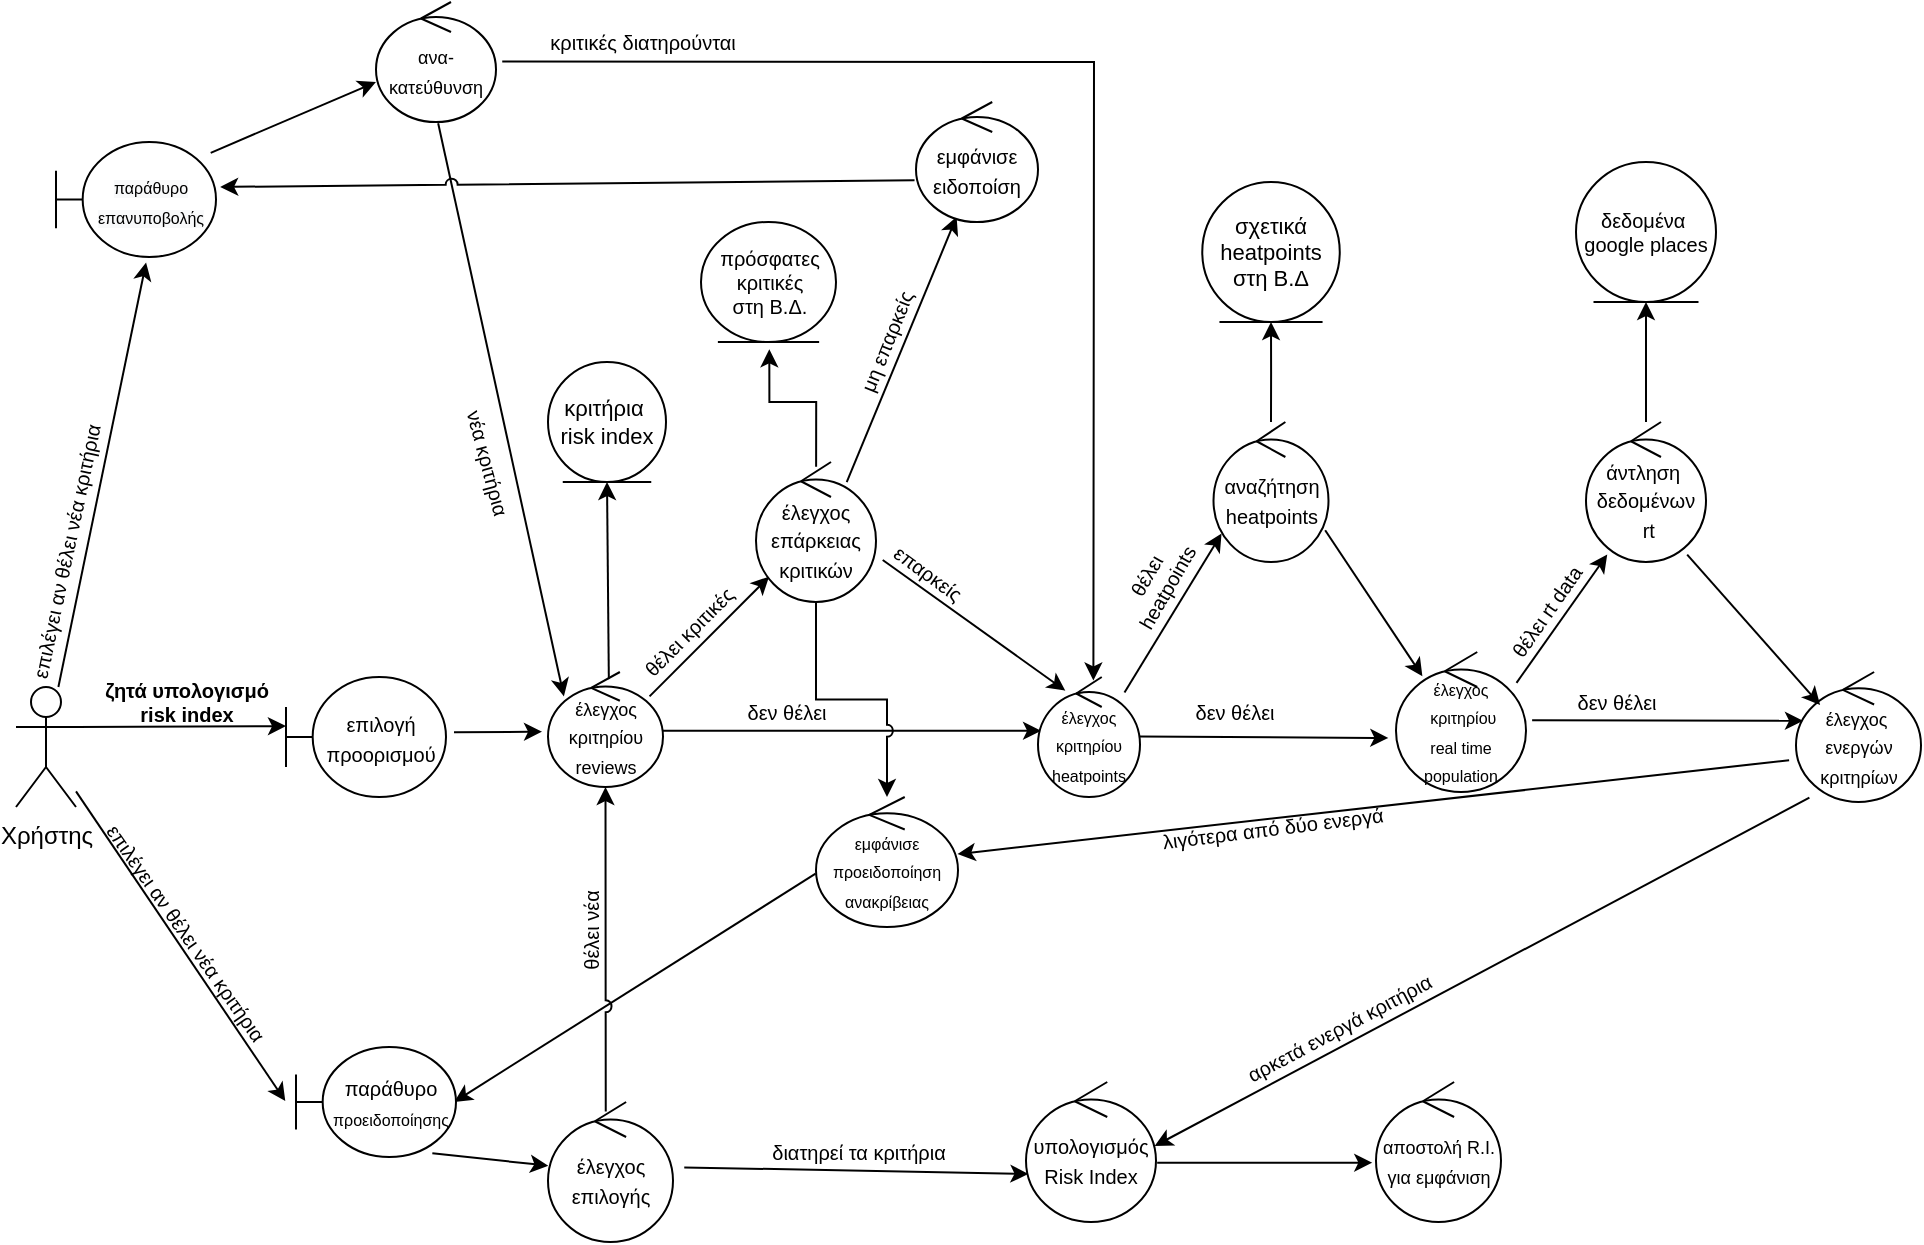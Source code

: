 <mxfile version="14.6.3" type="device"><diagram id="FYa5Mf7wIw82P4VqE99i" name="Page-1"><mxGraphModel dx="981" dy="548" grid="1" gridSize="10" guides="1" tooltips="1" connect="1" arrows="1" fold="1" page="1" pageScale="1" pageWidth="1169" pageHeight="827" math="0" shadow="0"><root><mxCell id="0"/><mxCell id="1" parent="0"/><mxCell id="Y4p-kGgQTlWLPwcylno--1" value="Χρήστης&lt;br&gt;" style="shape=umlActor;verticalLabelPosition=bottom;verticalAlign=top;html=1;outlineConnect=0;" parent="1" vertex="1"><mxGeometry x="90" y="442.5" width="30" height="60" as="geometry"/></mxCell><mxCell id="Y4p-kGgQTlWLPwcylno--3" value="&lt;font style=&quot;font-size: 10px&quot;&gt;&lt;b&gt;ζητά υπολογισμό&lt;br style=&quot;font-size: 10px&quot;&gt;risk index&lt;/b&gt;&lt;/font&gt;" style="text;html=1;align=center;verticalAlign=middle;resizable=0;points=[];autosize=1;strokeColor=none;fontSize=10;" parent="1" vertex="1"><mxGeometry x="125" y="435" width="100" height="30" as="geometry"/></mxCell><mxCell id="Y4p-kGgQTlWLPwcylno--5" value="&lt;font style=&quot;font-size: 10px&quot;&gt;επιλογή&lt;br&gt;προορισμού&lt;/font&gt;" style="shape=umlBoundary;whiteSpace=wrap;html=1;" parent="1" vertex="1"><mxGeometry x="225" y="437.5" width="80" height="60" as="geometry"/></mxCell><mxCell id="Y4p-kGgQTlWLPwcylno--45" style="edgeStyle=orthogonalEdgeStyle;rounded=0;orthogonalLoop=1;jettySize=auto;html=1;fontSize=10;entryX=0.03;entryY=0.448;entryDx=0;entryDy=0;entryPerimeter=0;" parent="1" source="Y4p-kGgQTlWLPwcylno--9" target="Y4p-kGgQTlWLPwcylno--58" edge="1"><mxGeometry relative="1" as="geometry"><mxPoint x="540" y="464" as="targetPoint"/><Array as="points"><mxPoint x="510" y="464"/></Array></mxGeometry></mxCell><mxCell id="Y4p-kGgQTlWLPwcylno--9" value="&lt;font style=&quot;font-size: 9px&quot;&gt;έλεγχος&lt;br style=&quot;padding: 0px ; margin: 0px&quot;&gt;κριτηρίου&lt;br style=&quot;padding: 0px ; margin: 0px&quot;&gt;reviews&lt;/font&gt;" style="ellipse;shape=umlControl;whiteSpace=wrap;html=1;" parent="1" vertex="1"><mxGeometry x="356" y="435" width="57.5" height="57.5" as="geometry"/></mxCell><mxCell id="Y4p-kGgQTlWLPwcylno--12" value="&lt;font style=&quot;font-size: 11px&quot;&gt;κριτήρια&amp;nbsp;&lt;br&gt;risk index&lt;/font&gt;" style="ellipse;shape=umlEntity;whiteSpace=wrap;html=1;fontSize=10;" parent="1" vertex="1"><mxGeometry x="356" y="280" width="59" height="60" as="geometry"/></mxCell><mxCell id="Y4p-kGgQTlWLPwcylno--17" value="" style="endArrow=classic;html=1;fontSize=10;exitX=0.883;exitY=0.212;exitDx=0;exitDy=0;exitPerimeter=0;entryX=0.109;entryY=0.819;entryDx=0;entryDy=0;entryPerimeter=0;" parent="1" source="Y4p-kGgQTlWLPwcylno--9" target="Y4p-kGgQTlWLPwcylno--20" edge="1"><mxGeometry width="50" height="50" relative="1" as="geometry"><mxPoint x="420" y="480" as="sourcePoint"/><mxPoint x="470" y="430" as="targetPoint"/></mxGeometry></mxCell><mxCell id="Y4p-kGgQTlWLPwcylno--18" value="θέλει κριτικές" style="text;html=1;align=center;verticalAlign=middle;resizable=0;points=[];autosize=1;strokeColor=none;fontSize=10;rotation=-45;" parent="1" vertex="1"><mxGeometry x="391" y="405" width="70" height="20" as="geometry"/></mxCell><mxCell id="Y4p-kGgQTlWLPwcylno--27" style="edgeStyle=orthogonalEdgeStyle;rounded=0;orthogonalLoop=1;jettySize=auto;html=1;entryX=0.506;entryY=1.061;entryDx=0;entryDy=0;entryPerimeter=0;fontSize=10;exitX=0.501;exitY=0.034;exitDx=0;exitDy=0;exitPerimeter=0;" parent="1" source="Y4p-kGgQTlWLPwcylno--20" target="Y4p-kGgQTlWLPwcylno--23" edge="1"><mxGeometry relative="1" as="geometry"/></mxCell><mxCell id="p8RPAF9OT8wcx3dUYBvF-11" value="" style="edgeStyle=orthogonalEdgeStyle;rounded=0;jumpStyle=arc;orthogonalLoop=1;jettySize=auto;html=1;" edge="1" parent="1" source="Y4p-kGgQTlWLPwcylno--20" target="Y4p-kGgQTlWLPwcylno--95"><mxGeometry relative="1" as="geometry"/></mxCell><mxCell id="Y4p-kGgQTlWLPwcylno--20" value="&lt;font style=&quot;font-size: 10px&quot;&gt;έλεγχος&lt;br&gt;επάρκειας κριτικών&lt;/font&gt;" style="ellipse;shape=umlControl;whiteSpace=wrap;html=1;" parent="1" vertex="1"><mxGeometry x="460" y="330" width="60" height="70" as="geometry"/></mxCell><mxCell id="Y4p-kGgQTlWLPwcylno--23" value="&lt;font style=&quot;font-size: 10px&quot;&gt;πρόσφατες&lt;br&gt;κριτικές&lt;br&gt;στη Β.Δ.&lt;/font&gt;" style="ellipse;shape=umlEntity;whiteSpace=wrap;html=1;fontSize=10;" parent="1" vertex="1"><mxGeometry x="432.5" y="210" width="67.5" height="60" as="geometry"/></mxCell><mxCell id="Y4p-kGgQTlWLPwcylno--30" value="" style="endArrow=classic;html=1;fontSize=10;exitX=0.756;exitY=0.144;exitDx=0;exitDy=0;exitPerimeter=0;entryX=0.333;entryY=0.956;entryDx=0;entryDy=0;entryPerimeter=0;" parent="1" source="Y4p-kGgQTlWLPwcylno--20" target="Y4p-kGgQTlWLPwcylno--32" edge="1"><mxGeometry width="50" height="50" relative="1" as="geometry"><mxPoint x="522.5" y="390" as="sourcePoint"/><mxPoint x="572.5" y="340" as="targetPoint"/></mxGeometry></mxCell><mxCell id="Y4p-kGgQTlWLPwcylno--31" value="μη επαρκείς" style="text;html=1;align=center;verticalAlign=middle;resizable=0;points=[];autosize=1;strokeColor=none;fontSize=10;rotation=-68;" parent="1" vertex="1"><mxGeometry x="490" y="260" width="70" height="20" as="geometry"/></mxCell><mxCell id="Y4p-kGgQTlWLPwcylno--32" value="&lt;font&gt;&lt;font style=&quot;font-size: 10px&quot;&gt;εμφάνισε ειδοποίση&lt;/font&gt;&lt;br&gt;&lt;/font&gt;" style="ellipse;shape=umlControl;whiteSpace=wrap;html=1;" parent="1" vertex="1"><mxGeometry x="540" y="150" width="61" height="60" as="geometry"/></mxCell><mxCell id="Y4p-kGgQTlWLPwcylno--35" value="&lt;font style=&quot;font-size: 8px&quot;&gt;&lt;span style=&quot;color: rgb(0 , 0 , 0) ; font-family: &amp;#34;helvetica&amp;#34; ; font-style: normal ; font-weight: 400 ; letter-spacing: normal ; text-align: center ; text-indent: 0px ; text-transform: none ; word-spacing: 0px ; background-color: rgb(248 , 249 , 250) ; display: inline ; float: none&quot;&gt;παράθυρο&lt;/span&gt;&lt;br style=&quot;color: rgb(0 , 0 , 0) ; font-family: &amp;#34;helvetica&amp;#34; ; font-style: normal ; font-weight: 400 ; letter-spacing: normal ; text-align: center ; text-indent: 0px ; text-transform: none ; word-spacing: 0px ; background-color: rgb(248 , 249 , 250)&quot;&gt;&lt;span style=&quot;color: rgb(0 , 0 , 0) ; font-family: &amp;#34;helvetica&amp;#34; ; font-style: normal ; font-weight: 400 ; letter-spacing: normal ; text-align: center ; text-indent: 0px ; text-transform: none ; word-spacing: 0px ; background-color: rgb(248 , 249 , 250) ; display: inline ; float: none&quot;&gt;επανυποβολής&lt;/span&gt;&lt;br&gt;&lt;/font&gt;" style="shape=umlBoundary;whiteSpace=wrap;html=1;" parent="1" vertex="1"><mxGeometry x="110" y="170" width="80" height="57.5" as="geometry"/></mxCell><mxCell id="Y4p-kGgQTlWLPwcylno--40" value="" style="endArrow=classic;html=1;fontSize=10;entryX=0.563;entryY=1.048;entryDx=0;entryDy=0;entryPerimeter=0;" parent="1" source="Y4p-kGgQTlWLPwcylno--1" target="Y4p-kGgQTlWLPwcylno--35" edge="1"><mxGeometry width="50" height="50" relative="1" as="geometry"><mxPoint x="219" y="420" as="sourcePoint"/><mxPoint x="220" y="315" as="targetPoint"/></mxGeometry></mxCell><mxCell id="Y4p-kGgQTlWLPwcylno--43" value="επιλέγει αν θέλει νέα κριτήρια" style="text;html=1;align=center;verticalAlign=middle;resizable=0;points=[];autosize=1;strokeColor=none;fontSize=10;rotation=-78;" parent="1" vertex="1"><mxGeometry x="40" y="365" width="150" height="20" as="geometry"/></mxCell><mxCell id="Y4p-kGgQTlWLPwcylno--44" value="δεν θέλει" style="text;html=1;align=center;verticalAlign=middle;resizable=0;points=[];autosize=1;strokeColor=none;fontSize=10;" parent="1" vertex="1"><mxGeometry x="445" y="445" width="60" height="20" as="geometry"/></mxCell><mxCell id="Y4p-kGgQTlWLPwcylno--55" style="edgeStyle=orthogonalEdgeStyle;rounded=0;orthogonalLoop=1;jettySize=auto;html=1;entryX=0.5;entryY=1;entryDx=0;entryDy=0;fontSize=10;" parent="1" source="Y4p-kGgQTlWLPwcylno--46" target="Y4p-kGgQTlWLPwcylno--54" edge="1"><mxGeometry relative="1" as="geometry"/></mxCell><mxCell id="Y4p-kGgQTlWLPwcylno--46" value="&lt;font style=&quot;font-size: 10px&quot;&gt;αναζήτηση&lt;br&gt;heatpoints&lt;/font&gt;" style="ellipse;shape=umlControl;whiteSpace=wrap;html=1;" parent="1" vertex="1"><mxGeometry x="688.75" y="310" width="57.5" height="70" as="geometry"/></mxCell><mxCell id="Y4p-kGgQTlWLPwcylno--48" value="επαρκείς" style="text;html=1;align=center;verticalAlign=middle;resizable=0;points=[];autosize=1;strokeColor=none;fontSize=10;rotation=36;" parent="1" vertex="1"><mxGeometry x="520.5" y="375" width="50" height="20" as="geometry"/></mxCell><mxCell id="Y4p-kGgQTlWLPwcylno--50" value="" style="endArrow=classic;html=1;fontSize=10;exitX=1.056;exitY=0.7;exitDx=0;exitDy=0;exitPerimeter=0;entryX=0.268;entryY=0.114;entryDx=0;entryDy=0;entryPerimeter=0;" parent="1" source="Y4p-kGgQTlWLPwcylno--20" target="Y4p-kGgQTlWLPwcylno--58" edge="1"><mxGeometry width="50" height="50" relative="1" as="geometry"><mxPoint x="580" y="450" as="sourcePoint"/><mxPoint x="630" y="400" as="targetPoint"/></mxGeometry></mxCell><mxCell id="Y4p-kGgQTlWLPwcylno--54" value="&lt;font style=&quot;font-size: 11px&quot;&gt;σχετικά heatpoints&lt;br&gt;στη Β.Δ&lt;/font&gt;" style="ellipse;shape=umlEntity;whiteSpace=wrap;html=1;fontSize=10;" parent="1" vertex="1"><mxGeometry x="683.13" y="190" width="68.75" height="70" as="geometry"/></mxCell><mxCell id="Y4p-kGgQTlWLPwcylno--58" value="&lt;font style=&quot;font-size: 8px&quot;&gt;έλεγχος κριτηρίου&lt;br&gt;heatpoints&lt;/font&gt;" style="ellipse;shape=umlControl;whiteSpace=wrap;html=1;" parent="1" vertex="1"><mxGeometry x="601" y="437.5" width="51" height="60" as="geometry"/></mxCell><mxCell id="Y4p-kGgQTlWLPwcylno--61" value="" style="endArrow=classic;html=1;fontSize=10;exitX=0.848;exitY=0.13;exitDx=0;exitDy=0;exitPerimeter=0;entryX=0.07;entryY=0.797;entryDx=0;entryDy=0;entryPerimeter=0;" parent="1" source="Y4p-kGgQTlWLPwcylno--58" target="Y4p-kGgQTlWLPwcylno--46" edge="1"><mxGeometry width="50" height="50" relative="1" as="geometry"><mxPoint x="640" y="500" as="sourcePoint"/><mxPoint x="690" y="450" as="targetPoint"/></mxGeometry></mxCell><mxCell id="Y4p-kGgQTlWLPwcylno--62" value="θέλει &lt;br&gt;heatpoints" style="text;html=1;align=center;verticalAlign=middle;resizable=0;points=[];autosize=1;strokeColor=none;fontSize=10;rotation=-60;" parent="1" vertex="1"><mxGeometry x="630" y="375" width="60" height="30" as="geometry"/></mxCell><mxCell id="Y4p-kGgQTlWLPwcylno--65" value="" style="endArrow=classic;html=1;fontSize=10;exitX=0.99;exitY=0.495;exitDx=0;exitDy=0;exitPerimeter=0;entryX=-0.059;entryY=0.614;entryDx=0;entryDy=0;entryPerimeter=0;" parent="1" source="Y4p-kGgQTlWLPwcylno--58" target="Y4p-kGgQTlWLPwcylno--66" edge="1"><mxGeometry width="50" height="50" relative="1" as="geometry"><mxPoint x="690" y="450" as="sourcePoint"/><mxPoint x="740" y="400" as="targetPoint"/></mxGeometry></mxCell><mxCell id="Y4p-kGgQTlWLPwcylno--66" value="&lt;font style=&quot;font-size: 8px&quot;&gt;έλεγχος&lt;br&gt;&amp;nbsp;κριτηρίου&lt;br&gt;real time population&lt;/font&gt;" style="ellipse;shape=umlControl;whiteSpace=wrap;html=1;" parent="1" vertex="1"><mxGeometry x="780" y="425" width="65" height="70" as="geometry"/></mxCell><mxCell id="Y4p-kGgQTlWLPwcylno--67" value="δεν θέλει" style="text;html=1;align=center;verticalAlign=middle;resizable=0;points=[];autosize=1;strokeColor=none;fontSize=10;" parent="1" vertex="1"><mxGeometry x="669" y="445" width="60" height="20" as="geometry"/></mxCell><mxCell id="Y4p-kGgQTlWLPwcylno--73" style="edgeStyle=orthogonalEdgeStyle;rounded=0;orthogonalLoop=1;jettySize=auto;html=1;entryX=0.5;entryY=1;entryDx=0;entryDy=0;fontSize=10;" parent="1" source="Y4p-kGgQTlWLPwcylno--74" target="Y4p-kGgQTlWLPwcylno--75" edge="1"><mxGeometry relative="1" as="geometry"/></mxCell><mxCell id="Y4p-kGgQTlWLPwcylno--74" value="&lt;font style=&quot;font-size: 10px&quot;&gt;άντληση&amp;nbsp;&lt;br&gt;δεδομένων&lt;br&gt;&amp;nbsp;rt&lt;/font&gt;" style="ellipse;shape=umlControl;whiteSpace=wrap;html=1;" parent="1" vertex="1"><mxGeometry x="875" y="310" width="60" height="70" as="geometry"/></mxCell><mxCell id="Y4p-kGgQTlWLPwcylno--75" value="&lt;font style=&quot;font-size: 10px&quot;&gt;δεδομένα&amp;nbsp;&lt;br&gt;google places&lt;/font&gt;" style="ellipse;shape=umlEntity;whiteSpace=wrap;html=1;fontSize=10;" parent="1" vertex="1"><mxGeometry x="870" y="180" width="70" height="70" as="geometry"/></mxCell><mxCell id="Y4p-kGgQTlWLPwcylno--77" value="" style="endArrow=classic;html=1;fontSize=10;exitX=0.927;exitY=0.22;exitDx=0;exitDy=0;exitPerimeter=0;entryX=0.177;entryY=0.947;entryDx=0;entryDy=0;entryPerimeter=0;" parent="1" source="Y4p-kGgQTlWLPwcylno--66" target="Y4p-kGgQTlWLPwcylno--74" edge="1"><mxGeometry width="50" height="50" relative="1" as="geometry"><mxPoint x="777.5" y="455" as="sourcePoint"/><mxPoint x="827.5" y="405" as="targetPoint"/></mxGeometry></mxCell><mxCell id="Y4p-kGgQTlWLPwcylno--78" value="θέλει rt data" style="text;html=1;align=center;verticalAlign=middle;resizable=0;points=[];autosize=1;strokeColor=none;fontSize=10;rotation=-55;" parent="1" vertex="1"><mxGeometry x="820" y="395" width="70" height="20" as="geometry"/></mxCell><mxCell id="Y4p-kGgQTlWLPwcylno--79" value="" style="endArrow=classic;html=1;fontSize=10;exitX=1.047;exitY=0.487;exitDx=0;exitDy=0;exitPerimeter=0;entryX=0.056;entryY=0.376;entryDx=0;entryDy=0;entryPerimeter=0;" parent="1" source="Y4p-kGgQTlWLPwcylno--66" target="Y4p-kGgQTlWLPwcylno--80" edge="1"><mxGeometry width="50" height="50" relative="1" as="geometry"><mxPoint x="870" y="460" as="sourcePoint"/><mxPoint x="920" y="410" as="targetPoint"/></mxGeometry></mxCell><mxCell id="Y4p-kGgQTlWLPwcylno--80" value="&lt;font style=&quot;font-size: 9px&quot;&gt;έλεγχος&amp;nbsp;&lt;br&gt;ενεργών κριτηρίων&lt;/font&gt;" style="ellipse;shape=umlControl;whiteSpace=wrap;html=1;" parent="1" vertex="1"><mxGeometry x="980" y="435" width="62.5" height="65" as="geometry"/></mxCell><mxCell id="Y4p-kGgQTlWLPwcylno--81" value="δεν θέλει" style="text;html=1;align=center;verticalAlign=middle;resizable=0;points=[];autosize=1;strokeColor=none;fontSize=10;" parent="1" vertex="1"><mxGeometry x="860" y="440" width="60" height="20" as="geometry"/></mxCell><mxCell id="Y4p-kGgQTlWLPwcylno--83" value="" style="endArrow=classic;html=1;fontSize=10;exitX=0.967;exitY=0.094;exitDx=0;exitDy=0;exitPerimeter=0;entryX=0;entryY=0.667;entryDx=0;entryDy=0;entryPerimeter=0;" parent="1" source="Y4p-kGgQTlWLPwcylno--35" target="Y4p-kGgQTlWLPwcylno--84" edge="1"><mxGeometry width="50" height="50" relative="1" as="geometry"><mxPoint x="250" y="270" as="sourcePoint"/><mxPoint x="300" y="220" as="targetPoint"/></mxGeometry></mxCell><mxCell id="Y4p-kGgQTlWLPwcylno--84" value="&lt;font style=&quot;font-size: 9px&quot;&gt;ανα-&lt;br&gt;κατεύθυνση&lt;br&gt;&lt;/font&gt;" style="ellipse;shape=umlControl;whiteSpace=wrap;html=1;" parent="1" vertex="1"><mxGeometry x="270" y="100" width="60" height="60" as="geometry"/></mxCell><mxCell id="Y4p-kGgQTlWLPwcylno--85" value="κριτικές διατηρούνται" style="text;html=1;align=center;verticalAlign=middle;resizable=0;points=[];autosize=1;strokeColor=none;fontSize=10;" parent="1" vertex="1"><mxGeometry x="347.5" y="110" width="110" height="20" as="geometry"/></mxCell><mxCell id="Y4p-kGgQTlWLPwcylno--86" value="" style="endArrow=classic;html=1;fontSize=10;exitX=1.052;exitY=0.495;exitDx=0;exitDy=0;exitPerimeter=0;entryX=0.543;entryY=0.029;entryDx=0;entryDy=0;entryPerimeter=0;rounded=0;" parent="1" source="Y4p-kGgQTlWLPwcylno--84" target="Y4p-kGgQTlWLPwcylno--58" edge="1"><mxGeometry width="50" height="50" relative="1" as="geometry"><mxPoint x="449" y="250" as="sourcePoint"/><mxPoint x="600" y="210" as="targetPoint"/><Array as="points"><mxPoint x="629" y="130"/></Array></mxGeometry></mxCell><mxCell id="Y4p-kGgQTlWLPwcylno--88" value="νέα κριτήρια" style="text;html=1;align=center;verticalAlign=middle;resizable=0;points=[];autosize=1;strokeColor=none;fontSize=10;rotation=75;" parent="1" vertex="1"><mxGeometry x="291" y="320" width="70" height="20" as="geometry"/></mxCell><mxCell id="Y4p-kGgQTlWLPwcylno--89" value="" style="endArrow=classic;html=1;fontSize=10;entryX=0.193;entryY=0.253;entryDx=0;entryDy=0;entryPerimeter=0;exitX=0.843;exitY=0.947;exitDx=0;exitDy=0;exitPerimeter=0;" parent="1" source="Y4p-kGgQTlWLPwcylno--74" target="Y4p-kGgQTlWLPwcylno--80" edge="1"><mxGeometry width="50" height="50" relative="1" as="geometry"><mxPoint x="807.5" y="440" as="sourcePoint"/><mxPoint x="857.5" y="390" as="targetPoint"/></mxGeometry></mxCell><mxCell id="Y4p-kGgQTlWLPwcylno--93" value="" style="endArrow=classic;html=1;fontSize=10;exitX=-0.055;exitY=0.678;exitDx=0;exitDy=0;exitPerimeter=0;" parent="1" source="Y4p-kGgQTlWLPwcylno--80" target="Y4p-kGgQTlWLPwcylno--95" edge="1"><mxGeometry width="50" height="50" relative="1" as="geometry"><mxPoint x="650" y="580" as="sourcePoint"/><mxPoint x="550" y="570" as="targetPoint"/></mxGeometry></mxCell><mxCell id="Y4p-kGgQTlWLPwcylno--94" value="λιγότερα από δύο ενεργά" style="text;html=1;align=center;verticalAlign=middle;resizable=0;points=[];autosize=1;strokeColor=none;fontSize=10;rotation=-7;" parent="1" vertex="1"><mxGeometry x="652.5" y="502.5" width="130" height="20" as="geometry"/></mxCell><mxCell id="Y4p-kGgQTlWLPwcylno--95" value="&lt;font style=&quot;font-size: 8px&quot;&gt;εμφάνισε &lt;/font&gt;&lt;font style=&quot;font-size: 8px&quot;&gt;προειδοποίηση&lt;/font&gt;&lt;br style=&quot;font-size: 10px&quot;&gt;&lt;span style=&quot;font-size: 8px&quot;&gt;ανακρίβειας&lt;/span&gt;" style="ellipse;shape=umlControl;whiteSpace=wrap;html=1;" parent="1" vertex="1"><mxGeometry x="490" y="497.5" width="71" height="65" as="geometry"/></mxCell><mxCell id="Y4p-kGgQTlWLPwcylno--97" value="" style="endArrow=classic;html=1;fontSize=10;exitX=-0.003;exitY=0.59;exitDx=0;exitDy=0;exitPerimeter=0;entryX=0.989;entryY=0.499;entryDx=0;entryDy=0;entryPerimeter=0;" parent="1" source="Y4p-kGgQTlWLPwcylno--95" target="Y4p-kGgQTlWLPwcylno--99" edge="1"><mxGeometry width="50" height="50" relative="1" as="geometry"><mxPoint x="490" y="580" as="sourcePoint"/><mxPoint x="410" y="550" as="targetPoint"/></mxGeometry></mxCell><mxCell id="Y4p-kGgQTlWLPwcylno--99" value="&lt;span style=&quot;font-size: 10px&quot;&gt;παράθυρο&lt;/span&gt;&lt;br style=&quot;font-size: 10px&quot;&gt;&lt;span style=&quot;font-size: 8px&quot;&gt;προειδοποίησης&lt;/span&gt;" style="shape=umlBoundary;whiteSpace=wrap;html=1;" parent="1" vertex="1"><mxGeometry x="230" y="622.5" width="80" height="55" as="geometry"/></mxCell><mxCell id="Y4p-kGgQTlWLPwcylno--101" value="" style="endArrow=classic;html=1;fontSize=10;entryX=-0.067;entryY=0.491;entryDx=0;entryDy=0;entryPerimeter=0;" parent="1" source="Y4p-kGgQTlWLPwcylno--1" target="Y4p-kGgQTlWLPwcylno--99" edge="1"><mxGeometry width="50" height="50" relative="1" as="geometry"><mxPoint x="460" y="610" as="sourcePoint"/><mxPoint x="510" y="560" as="targetPoint"/></mxGeometry></mxCell><mxCell id="Y4p-kGgQTlWLPwcylno--102" value="επιλέγει αν θέλει νέα κριτήρια" style="text;html=1;align=center;verticalAlign=middle;resizable=0;points=[];autosize=1;strokeColor=none;fontSize=10;rotation=55;" parent="1" vertex="1"><mxGeometry x="100" y="555" width="150" height="20" as="geometry"/></mxCell><mxCell id="Y4p-kGgQTlWLPwcylno--104" value="&lt;font size=&quot;1&quot;&gt;έλεγχος επιλογής&lt;/font&gt;" style="ellipse;shape=umlControl;whiteSpace=wrap;html=1;" parent="1" vertex="1"><mxGeometry x="356" y="650" width="62.5" height="70" as="geometry"/></mxCell><mxCell id="Y4p-kGgQTlWLPwcylno--105" value="" style="endArrow=classic;html=1;fontSize=10;exitX=0.852;exitY=0.966;exitDx=0;exitDy=0;exitPerimeter=0;" parent="1" source="Y4p-kGgQTlWLPwcylno--99" target="Y4p-kGgQTlWLPwcylno--104" edge="1"><mxGeometry width="50" height="50" relative="1" as="geometry"><mxPoint x="350" y="660" as="sourcePoint"/><mxPoint x="400" y="610" as="targetPoint"/></mxGeometry></mxCell><mxCell id="Y4p-kGgQTlWLPwcylno--106" value="θέλει νέα" style="text;html=1;align=center;verticalAlign=middle;resizable=0;points=[];autosize=1;strokeColor=none;fontSize=10;rotation=-90;" parent="1" vertex="1"><mxGeometry x="347.5" y="555" width="60" height="20" as="geometry"/></mxCell><mxCell id="Y4p-kGgQTlWLPwcylno--107" value="" style="endArrow=classic;html=1;fontSize=10;exitX=0.462;exitY=0.067;exitDx=0;exitDy=0;exitPerimeter=0;jumpStyle=arc;" parent="1" source="Y4p-kGgQTlWLPwcylno--104" target="Y4p-kGgQTlWLPwcylno--9" edge="1"><mxGeometry width="50" height="50" relative="1" as="geometry"><mxPoint x="415" y="650" as="sourcePoint"/><mxPoint x="590" y="550" as="targetPoint"/></mxGeometry></mxCell><mxCell id="Y4p-kGgQTlWLPwcylno--108" value="" style="endArrow=classic;html=1;fontSize=10;exitX=1.09;exitY=0.467;exitDx=0;exitDy=0;exitPerimeter=0;entryX=0.019;entryY=0.657;entryDx=0;entryDy=0;entryPerimeter=0;" parent="1" source="Y4p-kGgQTlWLPwcylno--104" target="Y4p-kGgQTlWLPwcylno--109" edge="1"><mxGeometry width="50" height="50" relative="1" as="geometry"><mxPoint x="460" y="650" as="sourcePoint"/><mxPoint x="510" y="600" as="targetPoint"/></mxGeometry></mxCell><mxCell id="Y4p-kGgQTlWLPwcylno--109" value="&lt;font style=&quot;font-size: 10px&quot;&gt;υπολογισμός Risk Index&lt;/font&gt;" style="ellipse;shape=umlControl;whiteSpace=wrap;html=1;" parent="1" vertex="1"><mxGeometry x="595" y="640" width="65" height="70" as="geometry"/></mxCell><mxCell id="Y4p-kGgQTlWLPwcylno--110" value="διατηρεί τα κριτήρια" style="text;html=1;align=center;verticalAlign=middle;resizable=0;points=[];autosize=1;strokeColor=none;fontSize=10;rotation=0;" parent="1" vertex="1"><mxGeometry x="461" y="665" width="100" height="20" as="geometry"/></mxCell><mxCell id="Y4p-kGgQTlWLPwcylno--111" value="" style="endArrow=classic;html=1;fontSize=10;exitX=0.107;exitY=0.967;exitDx=0;exitDy=0;exitPerimeter=0;entryX=0.99;entryY=0.457;entryDx=0;entryDy=0;entryPerimeter=0;" parent="1" source="Y4p-kGgQTlWLPwcylno--80" target="Y4p-kGgQTlWLPwcylno--109" edge="1"><mxGeometry width="50" height="50" relative="1" as="geometry"><mxPoint x="630" y="620" as="sourcePoint"/><mxPoint x="680" y="570" as="targetPoint"/></mxGeometry></mxCell><mxCell id="Y4p-kGgQTlWLPwcylno--112" value="αρκετά ενεργά κριτήρια&lt;br&gt;" style="text;html=1;align=center;verticalAlign=middle;resizable=0;points=[];autosize=1;strokeColor=none;fontSize=10;rotation=-28;" parent="1" vertex="1"><mxGeometry x="691.25" y="602.5" width="120" height="20" as="geometry"/></mxCell><mxCell id="Y4p-kGgQTlWLPwcylno--113" value="&lt;font style=&quot;font-size: 9px&quot;&gt;αποστολή R.I. για εμφάνιση&lt;/font&gt;" style="ellipse;shape=umlControl;whiteSpace=wrap;html=1;" parent="1" vertex="1"><mxGeometry x="770" y="640" width="62.5" height="70" as="geometry"/></mxCell><mxCell id="Y4p-kGgQTlWLPwcylno--114" value="" style="endArrow=classic;html=1;fontSize=10;exitX=1.009;exitY=0.577;exitDx=0;exitDy=0;exitPerimeter=0;entryX=-0.03;entryY=0.576;entryDx=0;entryDy=0;entryPerimeter=0;" parent="1" source="Y4p-kGgQTlWLPwcylno--109" target="Y4p-kGgQTlWLPwcylno--113" edge="1"><mxGeometry width="50" height="50" relative="1" as="geometry"><mxPoint x="630" y="620" as="sourcePoint"/><mxPoint x="775" y="675" as="targetPoint"/></mxGeometry></mxCell><mxCell id="p8RPAF9OT8wcx3dUYBvF-1" value="" style="endArrow=classic;html=1;exitX=0.971;exitY=0.773;exitDx=0;exitDy=0;exitPerimeter=0;entryX=0.203;entryY=0.173;entryDx=0;entryDy=0;entryPerimeter=0;" edge="1" parent="1" source="Y4p-kGgQTlWLPwcylno--46" target="Y4p-kGgQTlWLPwcylno--66"><mxGeometry width="50" height="50" relative="1" as="geometry"><mxPoint x="700" y="470" as="sourcePoint"/><mxPoint x="750" y="420" as="targetPoint"/></mxGeometry></mxCell><mxCell id="p8RPAF9OT8wcx3dUYBvF-5" value="" style="endArrow=classic;html=1;exitX=1;exitY=0.333;exitDx=0;exitDy=0;exitPerimeter=0;entryX=0;entryY=0.409;entryDx=0;entryDy=0;entryPerimeter=0;" edge="1" parent="1" source="Y4p-kGgQTlWLPwcylno--1" target="Y4p-kGgQTlWLPwcylno--5"><mxGeometry width="50" height="50" relative="1" as="geometry"><mxPoint x="310" y="500" as="sourcePoint"/><mxPoint x="360" y="450" as="targetPoint"/></mxGeometry></mxCell><mxCell id="p8RPAF9OT8wcx3dUYBvF-6" value="" style="endArrow=classic;html=1;exitX=1.05;exitY=0.461;exitDx=0;exitDy=0;exitPerimeter=0;entryX=-0.052;entryY=0.519;entryDx=0;entryDy=0;entryPerimeter=0;" edge="1" parent="1" source="Y4p-kGgQTlWLPwcylno--5" target="Y4p-kGgQTlWLPwcylno--9"><mxGeometry width="50" height="50" relative="1" as="geometry"><mxPoint x="500" y="410" as="sourcePoint"/><mxPoint x="340" y="465" as="targetPoint"/></mxGeometry></mxCell><mxCell id="p8RPAF9OT8wcx3dUYBvF-7" value="" style="endArrow=classic;html=1;exitX=0.518;exitY=1.01;exitDx=0;exitDy=0;exitPerimeter=0;entryX=0.138;entryY=0.212;entryDx=0;entryDy=0;entryPerimeter=0;" edge="1" parent="1" source="Y4p-kGgQTlWLPwcylno--84" target="Y4p-kGgQTlWLPwcylno--9"><mxGeometry width="50" height="50" relative="1" as="geometry"><mxPoint x="340" y="370" as="sourcePoint"/><mxPoint x="390" y="320" as="targetPoint"/></mxGeometry></mxCell><mxCell id="p8RPAF9OT8wcx3dUYBvF-9" value="" style="endArrow=classic;html=1;exitX=-0.012;exitY=0.652;exitDx=0;exitDy=0;exitPerimeter=0;entryX=1.026;entryY=0.391;entryDx=0;entryDy=0;entryPerimeter=0;jumpStyle=arc;" edge="1" parent="1" source="Y4p-kGgQTlWLPwcylno--32" target="Y4p-kGgQTlWLPwcylno--35"><mxGeometry width="50" height="50" relative="1" as="geometry"><mxPoint x="430" y="340" as="sourcePoint"/><mxPoint x="480" y="290" as="targetPoint"/></mxGeometry></mxCell><mxCell id="p8RPAF9OT8wcx3dUYBvF-10" value="" style="endArrow=classic;html=1;exitX=0.529;exitY=0.062;exitDx=0;exitDy=0;exitPerimeter=0;entryX=0.5;entryY=1;entryDx=0;entryDy=0;" edge="1" parent="1" source="Y4p-kGgQTlWLPwcylno--9" target="Y4p-kGgQTlWLPwcylno--12"><mxGeometry width="50" height="50" relative="1" as="geometry"><mxPoint x="440" y="440" as="sourcePoint"/><mxPoint x="490" y="390" as="targetPoint"/></mxGeometry></mxCell></root></mxGraphModel></diagram></mxfile>